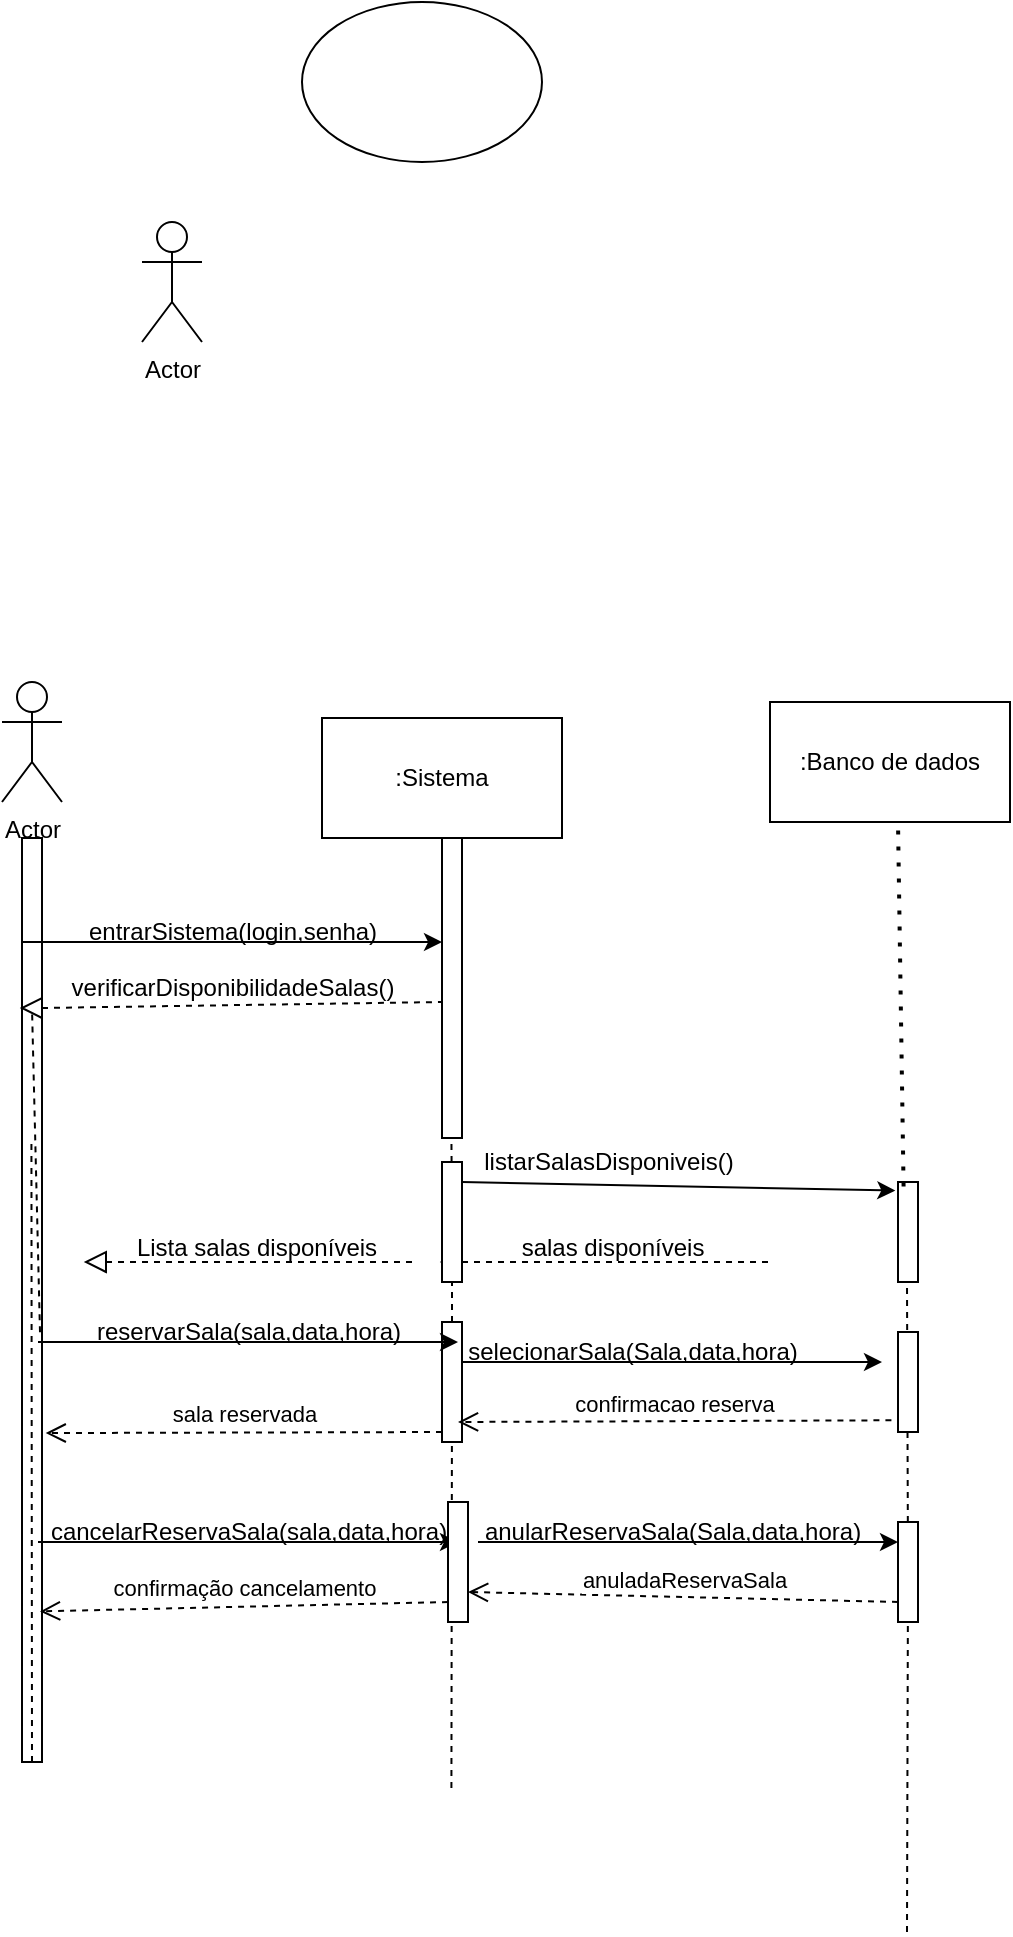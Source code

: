 <mxfile version="27.1.4">
  <diagram name="Página-1" id="12Uolx6q3X2koNrsfY7w">
    <mxGraphModel dx="815" dy="444" grid="1" gridSize="10" guides="1" tooltips="1" connect="1" arrows="1" fold="1" page="1" pageScale="1" pageWidth="827" pageHeight="1169" math="0" shadow="0">
      <root>
        <mxCell id="0" />
        <mxCell id="1" parent="0" />
        <mxCell id="iya_FpT5lrR_YfJ-Xh4d-1" value="Actor" style="shape=umlActor;verticalLabelPosition=bottom;verticalAlign=top;html=1;outlineConnect=0;" parent="1" vertex="1">
          <mxGeometry x="100" y="130" width="30" height="60" as="geometry" />
        </mxCell>
        <mxCell id="iya_FpT5lrR_YfJ-Xh4d-6" value=":Sistema" style="rounded=0;whiteSpace=wrap;html=1;" parent="1" vertex="1">
          <mxGeometry x="190" y="378" width="120" height="60" as="geometry" />
        </mxCell>
        <mxCell id="iya_FpT5lrR_YfJ-Xh4d-8" value=":Banco de dados" style="rounded=0;whiteSpace=wrap;html=1;" parent="1" vertex="1">
          <mxGeometry x="414" y="370" width="120" height="60" as="geometry" />
        </mxCell>
        <mxCell id="3dwiPxUScg0_2Vqjy1Ut-5" value="" style="rounded=0;whiteSpace=wrap;html=1;" vertex="1" parent="1">
          <mxGeometry x="40" y="438" width="10" height="462" as="geometry" />
        </mxCell>
        <mxCell id="3dwiPxUScg0_2Vqjy1Ut-7" value="Actor" style="shape=umlActor;verticalLabelPosition=bottom;verticalAlign=top;html=1;outlineConnect=0;" vertex="1" parent="1">
          <mxGeometry x="30" y="360" width="30" height="60" as="geometry" />
        </mxCell>
        <mxCell id="3dwiPxUScg0_2Vqjy1Ut-8" value="" style="ellipse;whiteSpace=wrap;html=1;" vertex="1" parent="1">
          <mxGeometry x="180" y="20" width="120" height="80" as="geometry" />
        </mxCell>
        <mxCell id="3dwiPxUScg0_2Vqjy1Ut-13" value="" style="rounded=0;whiteSpace=wrap;html=1;" vertex="1" parent="1">
          <mxGeometry x="250" y="438" width="10" height="150" as="geometry" />
        </mxCell>
        <mxCell id="3dwiPxUScg0_2Vqjy1Ut-15" value="" style="endArrow=none;dashed=1;html=1;rounded=0;" edge="1" parent="1" source="3dwiPxUScg0_2Vqjy1Ut-39">
          <mxGeometry width="50" height="50" relative="1" as="geometry">
            <mxPoint x="254.71" y="913" as="sourcePoint" />
            <mxPoint x="254.71" y="588" as="targetPoint" />
          </mxGeometry>
        </mxCell>
        <mxCell id="3dwiPxUScg0_2Vqjy1Ut-17" value="entrarSistema(login,senha)" style="text;html=1;align=center;verticalAlign=middle;resizable=0;points=[];autosize=1;strokeColor=none;fillColor=none;" vertex="1" parent="1">
          <mxGeometry x="60" y="470" width="170" height="30" as="geometry" />
        </mxCell>
        <mxCell id="3dwiPxUScg0_2Vqjy1Ut-19" value="" style="endArrow=none;dashed=1;html=1;rounded=0;" edge="1" parent="1">
          <mxGeometry width="50" height="50" relative="1" as="geometry">
            <mxPoint x="45" y="900" as="sourcePoint" />
            <mxPoint x="44.71" y="588" as="targetPoint" />
          </mxGeometry>
        </mxCell>
        <mxCell id="3dwiPxUScg0_2Vqjy1Ut-20" value="" style="edgeStyle=none;orthogonalLoop=1;jettySize=auto;html=1;rounded=0;entryX=0;entryY=0.347;entryDx=0;entryDy=0;entryPerimeter=0;" edge="1" parent="1" target="3dwiPxUScg0_2Vqjy1Ut-13">
          <mxGeometry width="100" relative="1" as="geometry">
            <mxPoint x="40" y="490" as="sourcePoint" />
            <mxPoint x="140" y="490" as="targetPoint" />
            <Array as="points" />
          </mxGeometry>
        </mxCell>
        <mxCell id="3dwiPxUScg0_2Vqjy1Ut-21" value="" style="endArrow=none;dashed=1;html=1;rounded=0;" edge="1" parent="1">
          <mxGeometry width="50" height="50" relative="1" as="geometry">
            <mxPoint x="50" y="523" as="sourcePoint" />
            <mxPoint x="250" y="520" as="targetPoint" />
          </mxGeometry>
        </mxCell>
        <mxCell id="3dwiPxUScg0_2Vqjy1Ut-22" value="verificarDisponibilidadeSalas()" style="text;html=1;align=center;verticalAlign=middle;resizable=0;points=[];autosize=1;strokeColor=none;fillColor=none;" vertex="1" parent="1">
          <mxGeometry x="55" y="498" width="180" height="30" as="geometry" />
        </mxCell>
        <mxCell id="3dwiPxUScg0_2Vqjy1Ut-26" value="" style="endArrow=none;dashed=1;html=1;rounded=0;exitX=0.9;exitY=0.535;exitDx=0;exitDy=0;exitPerimeter=0;" edge="1" parent="1" source="3dwiPxUScg0_2Vqjy1Ut-5" target="3dwiPxUScg0_2Vqjy1Ut-24">
          <mxGeometry width="50" height="50" relative="1" as="geometry">
            <mxPoint x="49" y="518" as="sourcePoint" />
            <mxPoint x="250" y="520" as="targetPoint" />
          </mxGeometry>
        </mxCell>
        <mxCell id="3dwiPxUScg0_2Vqjy1Ut-24" value="" style="triangle;whiteSpace=wrap;html=1;direction=west;" vertex="1" parent="1">
          <mxGeometry x="40" y="518" width="10" height="10" as="geometry" />
        </mxCell>
        <mxCell id="3dwiPxUScg0_2Vqjy1Ut-27" value="" style="rounded=0;whiteSpace=wrap;html=1;" vertex="1" parent="1">
          <mxGeometry x="478" y="610" width="10" height="50" as="geometry" />
        </mxCell>
        <mxCell id="3dwiPxUScg0_2Vqjy1Ut-28" value="" style="endArrow=none;dashed=1;html=1;rounded=0;" edge="1" parent="1" source="3dwiPxUScg0_2Vqjy1Ut-60">
          <mxGeometry width="50" height="50" relative="1" as="geometry">
            <mxPoint x="482.5" y="985" as="sourcePoint" />
            <mxPoint x="482.5" y="660" as="targetPoint" />
          </mxGeometry>
        </mxCell>
        <mxCell id="3dwiPxUScg0_2Vqjy1Ut-29" value="" style="endArrow=none;dashed=1;html=1;dashPattern=1 3;strokeWidth=2;rounded=0;exitX=0.279;exitY=0.045;exitDx=0;exitDy=0;exitPerimeter=0;" edge="1" parent="1" source="3dwiPxUScg0_2Vqjy1Ut-27">
          <mxGeometry width="50" height="50" relative="1" as="geometry">
            <mxPoint x="428" y="480" as="sourcePoint" />
            <mxPoint x="478" y="430" as="targetPoint" />
          </mxGeometry>
        </mxCell>
        <mxCell id="3dwiPxUScg0_2Vqjy1Ut-30" value="" style="edgeStyle=none;orthogonalLoop=1;jettySize=auto;html=1;rounded=0;entryX=-0.134;entryY=0.086;entryDx=0;entryDy=0;entryPerimeter=0;" edge="1" parent="1" target="3dwiPxUScg0_2Vqjy1Ut-27">
          <mxGeometry width="100" relative="1" as="geometry">
            <mxPoint x="260" y="610" as="sourcePoint" />
            <mxPoint x="360" y="610" as="targetPoint" />
            <Array as="points" />
          </mxGeometry>
        </mxCell>
        <mxCell id="3dwiPxUScg0_2Vqjy1Ut-31" value="listarSalasDisponiveis()" style="text;html=1;align=center;verticalAlign=middle;resizable=0;points=[];autosize=1;strokeColor=none;fillColor=none;" vertex="1" parent="1">
          <mxGeometry x="258" y="585" width="150" height="30" as="geometry" />
        </mxCell>
        <mxCell id="3dwiPxUScg0_2Vqjy1Ut-32" value="" style="endArrow=none;dashed=1;html=1;rounded=0;" edge="1" parent="1">
          <mxGeometry width="50" height="50" relative="1" as="geometry">
            <mxPoint x="260" y="650" as="sourcePoint" />
            <mxPoint x="413" y="650" as="targetPoint" />
          </mxGeometry>
        </mxCell>
        <mxCell id="3dwiPxUScg0_2Vqjy1Ut-33" value="salas disponíveis" style="text;html=1;align=center;verticalAlign=middle;resizable=0;points=[];autosize=1;strokeColor=none;fillColor=none;" vertex="1" parent="1">
          <mxGeometry x="280" y="628" width="110" height="30" as="geometry" />
        </mxCell>
        <mxCell id="3dwiPxUScg0_2Vqjy1Ut-35" value="" style="endArrow=none;dashed=1;html=1;rounded=0;" edge="1" parent="1" source="3dwiPxUScg0_2Vqjy1Ut-41" target="3dwiPxUScg0_2Vqjy1Ut-34">
          <mxGeometry width="50" height="50" relative="1" as="geometry">
            <mxPoint x="254.71" y="913" as="sourcePoint" />
            <mxPoint x="254.71" y="588" as="targetPoint" />
          </mxGeometry>
        </mxCell>
        <mxCell id="3dwiPxUScg0_2Vqjy1Ut-34" value="" style="triangle;whiteSpace=wrap;html=1;direction=west;" vertex="1" parent="1">
          <mxGeometry x="250" y="645" width="10" height="10" as="geometry" />
        </mxCell>
        <mxCell id="3dwiPxUScg0_2Vqjy1Ut-36" value="" style="endArrow=none;dashed=1;html=1;rounded=0;" edge="1" parent="1">
          <mxGeometry width="50" height="50" relative="1" as="geometry">
            <mxPoint x="82" y="650" as="sourcePoint" />
            <mxPoint x="235" y="650" as="targetPoint" />
          </mxGeometry>
        </mxCell>
        <mxCell id="3dwiPxUScg0_2Vqjy1Ut-37" value="Lista salas disponíveis" style="text;html=1;align=center;verticalAlign=middle;resizable=0;points=[];autosize=1;strokeColor=none;fillColor=none;" vertex="1" parent="1">
          <mxGeometry x="87" y="628" width="140" height="30" as="geometry" />
        </mxCell>
        <mxCell id="3dwiPxUScg0_2Vqjy1Ut-38" value="" style="triangle;whiteSpace=wrap;html=1;direction=west;" vertex="1" parent="1">
          <mxGeometry x="72" y="645" width="10" height="10" as="geometry" />
        </mxCell>
        <mxCell id="3dwiPxUScg0_2Vqjy1Ut-40" value="" style="endArrow=none;dashed=1;html=1;rounded=0;" edge="1" parent="1" source="3dwiPxUScg0_2Vqjy1Ut-34" target="3dwiPxUScg0_2Vqjy1Ut-39">
          <mxGeometry width="50" height="50" relative="1" as="geometry">
            <mxPoint x="255" y="648" as="sourcePoint" />
            <mxPoint x="254.71" y="588" as="targetPoint" />
          </mxGeometry>
        </mxCell>
        <mxCell id="3dwiPxUScg0_2Vqjy1Ut-39" value="" style="rounded=0;whiteSpace=wrap;html=1;" vertex="1" parent="1">
          <mxGeometry x="250" y="600" width="10" height="60" as="geometry" />
        </mxCell>
        <mxCell id="3dwiPxUScg0_2Vqjy1Ut-42" value="" style="endArrow=none;dashed=1;html=1;rounded=0;" edge="1" parent="1" target="3dwiPxUScg0_2Vqjy1Ut-41">
          <mxGeometry width="50" height="50" relative="1" as="geometry">
            <mxPoint x="254.71" y="913" as="sourcePoint" />
            <mxPoint x="255" y="652" as="targetPoint" />
          </mxGeometry>
        </mxCell>
        <mxCell id="3dwiPxUScg0_2Vqjy1Ut-41" value="" style="rounded=0;whiteSpace=wrap;html=1;" vertex="1" parent="1">
          <mxGeometry x="250" y="680" width="10" height="60" as="geometry" />
        </mxCell>
        <mxCell id="3dwiPxUScg0_2Vqjy1Ut-43" value="reservarSala(sala,data,hora)" style="text;html=1;align=center;verticalAlign=middle;resizable=0;points=[];autosize=1;strokeColor=none;fillColor=none;" vertex="1" parent="1">
          <mxGeometry x="63" y="670" width="180" height="30" as="geometry" />
        </mxCell>
        <mxCell id="3dwiPxUScg0_2Vqjy1Ut-44" value="" style="edgeStyle=none;orthogonalLoop=1;jettySize=auto;html=1;rounded=0;entryX=0;entryY=0.347;entryDx=0;entryDy=0;entryPerimeter=0;" edge="1" parent="1">
          <mxGeometry width="100" relative="1" as="geometry">
            <mxPoint x="48" y="690" as="sourcePoint" />
            <mxPoint x="258" y="690" as="targetPoint" />
            <Array as="points" />
          </mxGeometry>
        </mxCell>
        <mxCell id="3dwiPxUScg0_2Vqjy1Ut-45" value="confirmacao reserva" style="html=1;verticalAlign=bottom;endArrow=open;dashed=1;endSize=8;curved=0;rounded=0;exitX=-0.329;exitY=0.883;exitDx=0;exitDy=0;exitPerimeter=0;" edge="1" parent="1" source="3dwiPxUScg0_2Vqjy1Ut-51">
          <mxGeometry relative="1" as="geometry">
            <mxPoint x="338" y="730" as="sourcePoint" />
            <mxPoint x="258" y="730" as="targetPoint" />
          </mxGeometry>
        </mxCell>
        <mxCell id="3dwiPxUScg0_2Vqjy1Ut-46" value="selecionarSala(Sala,data,hora)" style="text;html=1;align=center;verticalAlign=middle;resizable=0;points=[];autosize=1;strokeColor=none;fillColor=none;" vertex="1" parent="1">
          <mxGeometry x="250" y="680" width="190" height="30" as="geometry" />
        </mxCell>
        <mxCell id="3dwiPxUScg0_2Vqjy1Ut-47" value="" style="edgeStyle=none;orthogonalLoop=1;jettySize=auto;html=1;rounded=0;entryX=0;entryY=0.347;entryDx=0;entryDy=0;entryPerimeter=0;" edge="1" parent="1">
          <mxGeometry width="100" relative="1" as="geometry">
            <mxPoint x="260" y="700" as="sourcePoint" />
            <mxPoint x="470" y="700" as="targetPoint" />
            <Array as="points" />
          </mxGeometry>
        </mxCell>
        <mxCell id="3dwiPxUScg0_2Vqjy1Ut-51" value="" style="rounded=0;whiteSpace=wrap;html=1;" vertex="1" parent="1">
          <mxGeometry x="478" y="685" width="10" height="50" as="geometry" />
        </mxCell>
        <mxCell id="3dwiPxUScg0_2Vqjy1Ut-52" value="sala reservada" style="html=1;verticalAlign=bottom;endArrow=open;dashed=1;endSize=8;curved=0;rounded=0;entryX=1.186;entryY=0.644;entryDx=0;entryDy=0;entryPerimeter=0;" edge="1" parent="1" target="3dwiPxUScg0_2Vqjy1Ut-5">
          <mxGeometry relative="1" as="geometry">
            <mxPoint x="250" y="735" as="sourcePoint" />
            <mxPoint x="170" y="735" as="targetPoint" />
          </mxGeometry>
        </mxCell>
        <mxCell id="3dwiPxUScg0_2Vqjy1Ut-53" value="cancelarReservaSala(sala,data,hora)" style="text;html=1;align=center;verticalAlign=middle;resizable=0;points=[];autosize=1;strokeColor=none;fillColor=none;" vertex="1" parent="1">
          <mxGeometry x="43" y="770" width="220" height="30" as="geometry" />
        </mxCell>
        <mxCell id="3dwiPxUScg0_2Vqjy1Ut-54" value="" style="edgeStyle=none;orthogonalLoop=1;jettySize=auto;html=1;rounded=0;entryX=0;entryY=0.347;entryDx=0;entryDy=0;entryPerimeter=0;" edge="1" parent="1">
          <mxGeometry width="100" relative="1" as="geometry">
            <mxPoint x="48" y="790" as="sourcePoint" />
            <mxPoint x="258" y="790" as="targetPoint" />
            <Array as="points" />
          </mxGeometry>
        </mxCell>
        <mxCell id="3dwiPxUScg0_2Vqjy1Ut-55" value="" style="rounded=0;whiteSpace=wrap;html=1;" vertex="1" parent="1">
          <mxGeometry x="253" y="770" width="10" height="60" as="geometry" />
        </mxCell>
        <mxCell id="3dwiPxUScg0_2Vqjy1Ut-57" value="anularReservaSala(Sala,data,hora)" style="text;html=1;align=center;verticalAlign=middle;resizable=0;points=[];autosize=1;strokeColor=none;fillColor=none;" vertex="1" parent="1">
          <mxGeometry x="260" y="770" width="210" height="30" as="geometry" />
        </mxCell>
        <mxCell id="3dwiPxUScg0_2Vqjy1Ut-58" value="" style="edgeStyle=none;orthogonalLoop=1;jettySize=auto;html=1;rounded=0;entryX=0;entryY=0.347;entryDx=0;entryDy=0;entryPerimeter=0;" edge="1" parent="1">
          <mxGeometry width="100" relative="1" as="geometry">
            <mxPoint x="268" y="790" as="sourcePoint" />
            <mxPoint x="478" y="790" as="targetPoint" />
            <Array as="points" />
          </mxGeometry>
        </mxCell>
        <mxCell id="3dwiPxUScg0_2Vqjy1Ut-61" value="" style="endArrow=none;dashed=1;html=1;rounded=0;" edge="1" parent="1" target="3dwiPxUScg0_2Vqjy1Ut-60">
          <mxGeometry width="50" height="50" relative="1" as="geometry">
            <mxPoint x="482.5" y="985" as="sourcePoint" />
            <mxPoint x="482.5" y="660" as="targetPoint" />
          </mxGeometry>
        </mxCell>
        <mxCell id="3dwiPxUScg0_2Vqjy1Ut-60" value="" style="rounded=0;whiteSpace=wrap;html=1;" vertex="1" parent="1">
          <mxGeometry x="478" y="780" width="10" height="50" as="geometry" />
        </mxCell>
        <mxCell id="3dwiPxUScg0_2Vqjy1Ut-64" value="anuladaReservaSala" style="html=1;verticalAlign=bottom;endArrow=open;dashed=1;endSize=8;curved=0;rounded=0;entryX=1;entryY=0.75;entryDx=0;entryDy=0;" edge="1" parent="1" target="3dwiPxUScg0_2Vqjy1Ut-55">
          <mxGeometry relative="1" as="geometry">
            <mxPoint x="478" y="820" as="sourcePoint" />
            <mxPoint x="398" y="820" as="targetPoint" />
          </mxGeometry>
        </mxCell>
        <mxCell id="3dwiPxUScg0_2Vqjy1Ut-66" value="confirmação cancelamento" style="html=1;verticalAlign=bottom;endArrow=open;dashed=1;endSize=8;curved=0;rounded=0;entryX=0.9;entryY=0.837;entryDx=0;entryDy=0;entryPerimeter=0;" edge="1" parent="1" target="3dwiPxUScg0_2Vqjy1Ut-5">
          <mxGeometry relative="1" as="geometry">
            <mxPoint x="253" y="820" as="sourcePoint" />
            <mxPoint x="173" y="820" as="targetPoint" />
          </mxGeometry>
        </mxCell>
      </root>
    </mxGraphModel>
  </diagram>
</mxfile>
